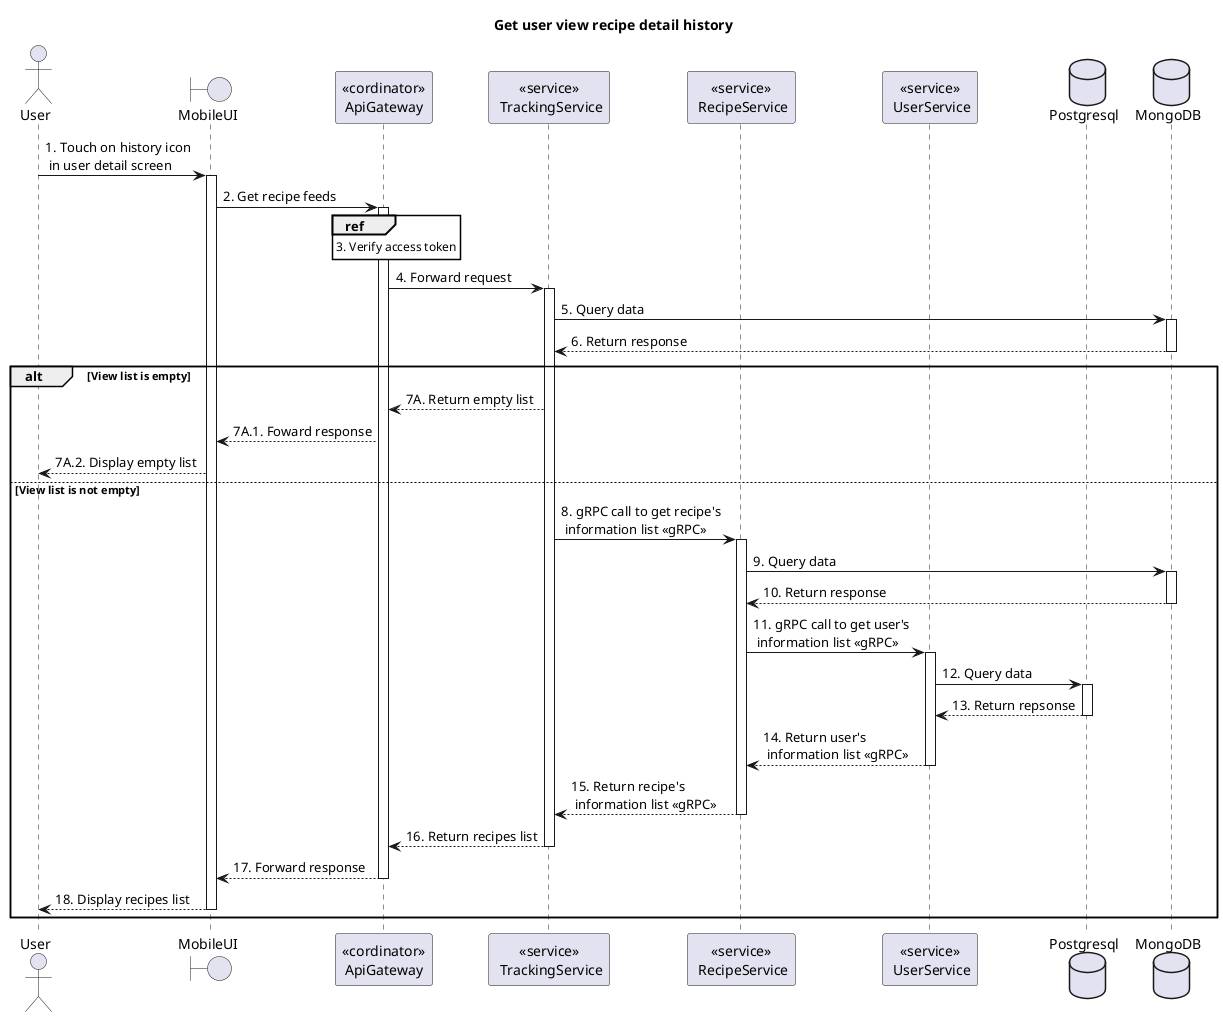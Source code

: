 @startuml Sequence
title "Get user view recipe detail history"
' Style section
<style>
  sequenceDiagram {
    reference {
      BackGroundColor white
    }
}
</style>

actor User
boundary MobileUI
participant "<<cordinator>>\nApiGateway" as ApiGateway
participant "<<service>>\n TrackingService" as TrackingService
participant "<<service>>\n RecipeService" as RecipeService
participant "<<service>>\n UserService" as UserService
database Postgresql
database MongoDB

User -> MobileUI++: 1. Touch on history icon \n in user detail screen

MobileUI -> ApiGateway++: 2. Get recipe feeds

ref over ApiGateway: 3. Verify access token

ApiGateway -> TrackingService++: 4. Forward request

TrackingService -> MongoDB++: 5. Query data
TrackingService <-- MongoDB--: 6. Return response

alt View list is empty
    ApiGateway <-- TrackingService: 7A. Return empty list
    MobileUI <-- ApiGateway: 7A.1. Foward response
    User <-- MobileUI: 7A.2. Display empty list
else View list is not empty
    TrackingService -> RecipeService++: 8. gRPC call to get recipe's \n information list <<gRPC>>
    RecipeService -> MongoDB++: 9. Query data
    RecipeService <-- MongoDB--: 10. Return response

    RecipeService -> UserService++: 11. gRPC call to get user's \n information list <<gRPC>>
    UserService -> Postgresql++: 12. Query data
    UserService <-- Postgresql--: 13. Return repsonse
    RecipeService <-- UserService--: 14. Return user's \n information list <<gRPC>>

    TrackingService <-- RecipeService--: 15. Return recipe's \n information list <<gRPC>>

    ApiGateway <-- TrackingService--: 16. Return recipes list
    MobileUI <-- ApiGateway--: 17. Forward response
    User <-- MobileUI--: 18. Display recipes list
end alt

@enduml
